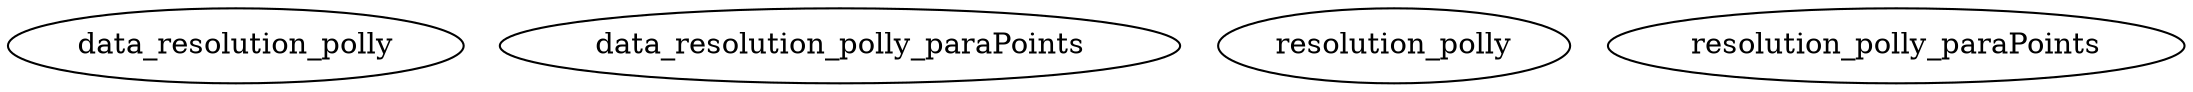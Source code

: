 /* Created by mdot for Matlab */
digraph m2html {

  data_resolution_polly [URL="data_resolution_polly.html"];
  data_resolution_polly_paraPoints [URL="data_resolution_polly_paraPoints.html"];
  resolution_polly [URL="resolution_polly.html"];
  resolution_polly_paraPoints [URL="resolution_polly_paraPoints.html"];
}